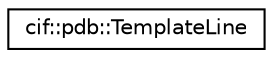 digraph "Graphical Class Hierarchy"
{
  edge [fontname="Helvetica",fontsize="10",labelfontname="Helvetica",labelfontsize="10"];
  node [fontname="Helvetica",fontsize="10",shape=record];
  rankdir="LR";
  Node0 [label="cif::pdb::TemplateLine",height=0.2,width=0.4,color="black", fillcolor="white", style="filled",URL="$structcif_1_1pdb_1_1TemplateLine.html"];
}
